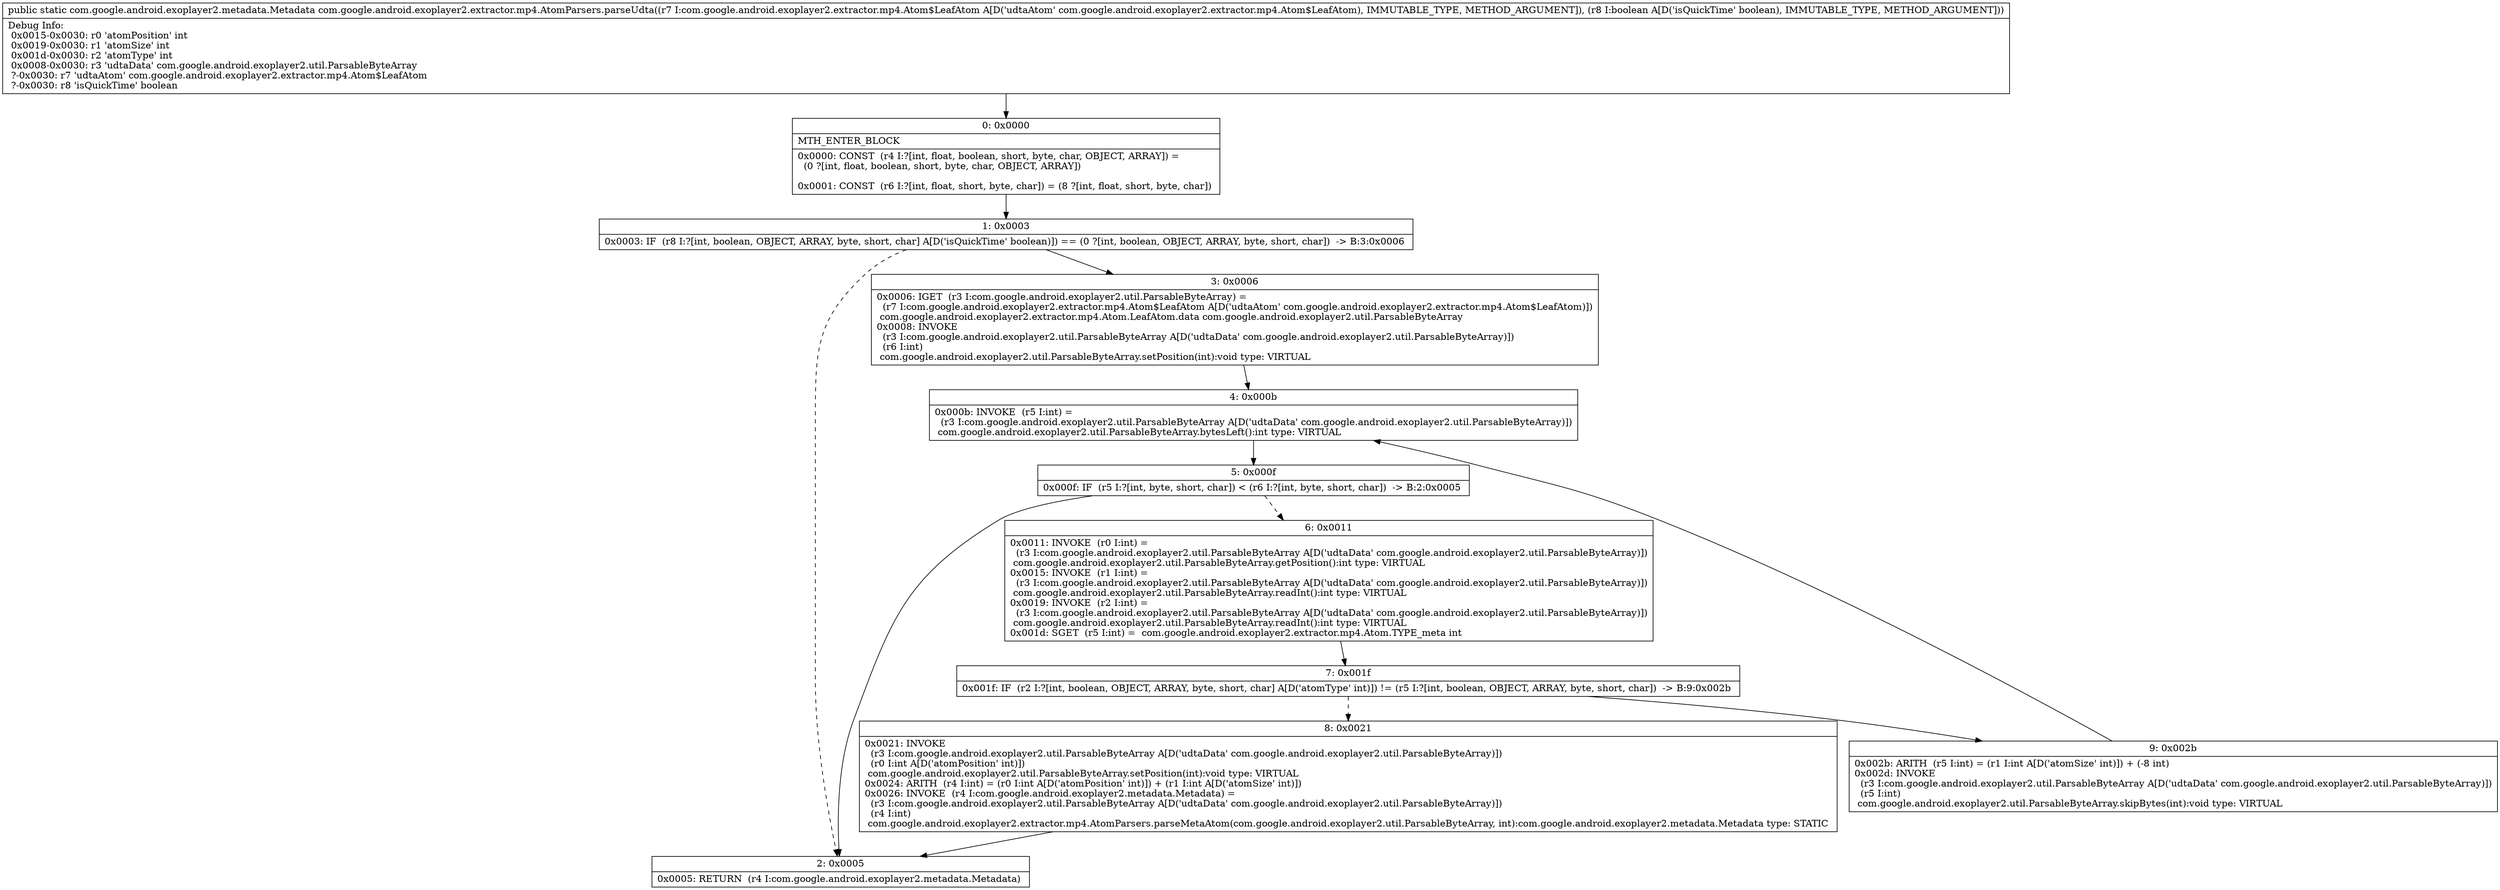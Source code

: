 digraph "CFG forcom.google.android.exoplayer2.extractor.mp4.AtomParsers.parseUdta(Lcom\/google\/android\/exoplayer2\/extractor\/mp4\/Atom$LeafAtom;Z)Lcom\/google\/android\/exoplayer2\/metadata\/Metadata;" {
Node_0 [shape=record,label="{0\:\ 0x0000|MTH_ENTER_BLOCK\l|0x0000: CONST  (r4 I:?[int, float, boolean, short, byte, char, OBJECT, ARRAY]) = \l  (0 ?[int, float, boolean, short, byte, char, OBJECT, ARRAY])\l \l0x0001: CONST  (r6 I:?[int, float, short, byte, char]) = (8 ?[int, float, short, byte, char]) \l}"];
Node_1 [shape=record,label="{1\:\ 0x0003|0x0003: IF  (r8 I:?[int, boolean, OBJECT, ARRAY, byte, short, char] A[D('isQuickTime' boolean)]) == (0 ?[int, boolean, OBJECT, ARRAY, byte, short, char])  \-\> B:3:0x0006 \l}"];
Node_2 [shape=record,label="{2\:\ 0x0005|0x0005: RETURN  (r4 I:com.google.android.exoplayer2.metadata.Metadata) \l}"];
Node_3 [shape=record,label="{3\:\ 0x0006|0x0006: IGET  (r3 I:com.google.android.exoplayer2.util.ParsableByteArray) = \l  (r7 I:com.google.android.exoplayer2.extractor.mp4.Atom$LeafAtom A[D('udtaAtom' com.google.android.exoplayer2.extractor.mp4.Atom$LeafAtom)])\l com.google.android.exoplayer2.extractor.mp4.Atom.LeafAtom.data com.google.android.exoplayer2.util.ParsableByteArray \l0x0008: INVOKE  \l  (r3 I:com.google.android.exoplayer2.util.ParsableByteArray A[D('udtaData' com.google.android.exoplayer2.util.ParsableByteArray)])\l  (r6 I:int)\l com.google.android.exoplayer2.util.ParsableByteArray.setPosition(int):void type: VIRTUAL \l}"];
Node_4 [shape=record,label="{4\:\ 0x000b|0x000b: INVOKE  (r5 I:int) = \l  (r3 I:com.google.android.exoplayer2.util.ParsableByteArray A[D('udtaData' com.google.android.exoplayer2.util.ParsableByteArray)])\l com.google.android.exoplayer2.util.ParsableByteArray.bytesLeft():int type: VIRTUAL \l}"];
Node_5 [shape=record,label="{5\:\ 0x000f|0x000f: IF  (r5 I:?[int, byte, short, char]) \< (r6 I:?[int, byte, short, char])  \-\> B:2:0x0005 \l}"];
Node_6 [shape=record,label="{6\:\ 0x0011|0x0011: INVOKE  (r0 I:int) = \l  (r3 I:com.google.android.exoplayer2.util.ParsableByteArray A[D('udtaData' com.google.android.exoplayer2.util.ParsableByteArray)])\l com.google.android.exoplayer2.util.ParsableByteArray.getPosition():int type: VIRTUAL \l0x0015: INVOKE  (r1 I:int) = \l  (r3 I:com.google.android.exoplayer2.util.ParsableByteArray A[D('udtaData' com.google.android.exoplayer2.util.ParsableByteArray)])\l com.google.android.exoplayer2.util.ParsableByteArray.readInt():int type: VIRTUAL \l0x0019: INVOKE  (r2 I:int) = \l  (r3 I:com.google.android.exoplayer2.util.ParsableByteArray A[D('udtaData' com.google.android.exoplayer2.util.ParsableByteArray)])\l com.google.android.exoplayer2.util.ParsableByteArray.readInt():int type: VIRTUAL \l0x001d: SGET  (r5 I:int) =  com.google.android.exoplayer2.extractor.mp4.Atom.TYPE_meta int \l}"];
Node_7 [shape=record,label="{7\:\ 0x001f|0x001f: IF  (r2 I:?[int, boolean, OBJECT, ARRAY, byte, short, char] A[D('atomType' int)]) != (r5 I:?[int, boolean, OBJECT, ARRAY, byte, short, char])  \-\> B:9:0x002b \l}"];
Node_8 [shape=record,label="{8\:\ 0x0021|0x0021: INVOKE  \l  (r3 I:com.google.android.exoplayer2.util.ParsableByteArray A[D('udtaData' com.google.android.exoplayer2.util.ParsableByteArray)])\l  (r0 I:int A[D('atomPosition' int)])\l com.google.android.exoplayer2.util.ParsableByteArray.setPosition(int):void type: VIRTUAL \l0x0024: ARITH  (r4 I:int) = (r0 I:int A[D('atomPosition' int)]) + (r1 I:int A[D('atomSize' int)]) \l0x0026: INVOKE  (r4 I:com.google.android.exoplayer2.metadata.Metadata) = \l  (r3 I:com.google.android.exoplayer2.util.ParsableByteArray A[D('udtaData' com.google.android.exoplayer2.util.ParsableByteArray)])\l  (r4 I:int)\l com.google.android.exoplayer2.extractor.mp4.AtomParsers.parseMetaAtom(com.google.android.exoplayer2.util.ParsableByteArray, int):com.google.android.exoplayer2.metadata.Metadata type: STATIC \l}"];
Node_9 [shape=record,label="{9\:\ 0x002b|0x002b: ARITH  (r5 I:int) = (r1 I:int A[D('atomSize' int)]) + (\-8 int) \l0x002d: INVOKE  \l  (r3 I:com.google.android.exoplayer2.util.ParsableByteArray A[D('udtaData' com.google.android.exoplayer2.util.ParsableByteArray)])\l  (r5 I:int)\l com.google.android.exoplayer2.util.ParsableByteArray.skipBytes(int):void type: VIRTUAL \l}"];
MethodNode[shape=record,label="{public static com.google.android.exoplayer2.metadata.Metadata com.google.android.exoplayer2.extractor.mp4.AtomParsers.parseUdta((r7 I:com.google.android.exoplayer2.extractor.mp4.Atom$LeafAtom A[D('udtaAtom' com.google.android.exoplayer2.extractor.mp4.Atom$LeafAtom), IMMUTABLE_TYPE, METHOD_ARGUMENT]), (r8 I:boolean A[D('isQuickTime' boolean), IMMUTABLE_TYPE, METHOD_ARGUMENT]))  | Debug Info:\l  0x0015\-0x0030: r0 'atomPosition' int\l  0x0019\-0x0030: r1 'atomSize' int\l  0x001d\-0x0030: r2 'atomType' int\l  0x0008\-0x0030: r3 'udtaData' com.google.android.exoplayer2.util.ParsableByteArray\l  ?\-0x0030: r7 'udtaAtom' com.google.android.exoplayer2.extractor.mp4.Atom$LeafAtom\l  ?\-0x0030: r8 'isQuickTime' boolean\l}"];
MethodNode -> Node_0;
Node_0 -> Node_1;
Node_1 -> Node_2[style=dashed];
Node_1 -> Node_3;
Node_3 -> Node_4;
Node_4 -> Node_5;
Node_5 -> Node_2;
Node_5 -> Node_6[style=dashed];
Node_6 -> Node_7;
Node_7 -> Node_8[style=dashed];
Node_7 -> Node_9;
Node_8 -> Node_2;
Node_9 -> Node_4;
}

